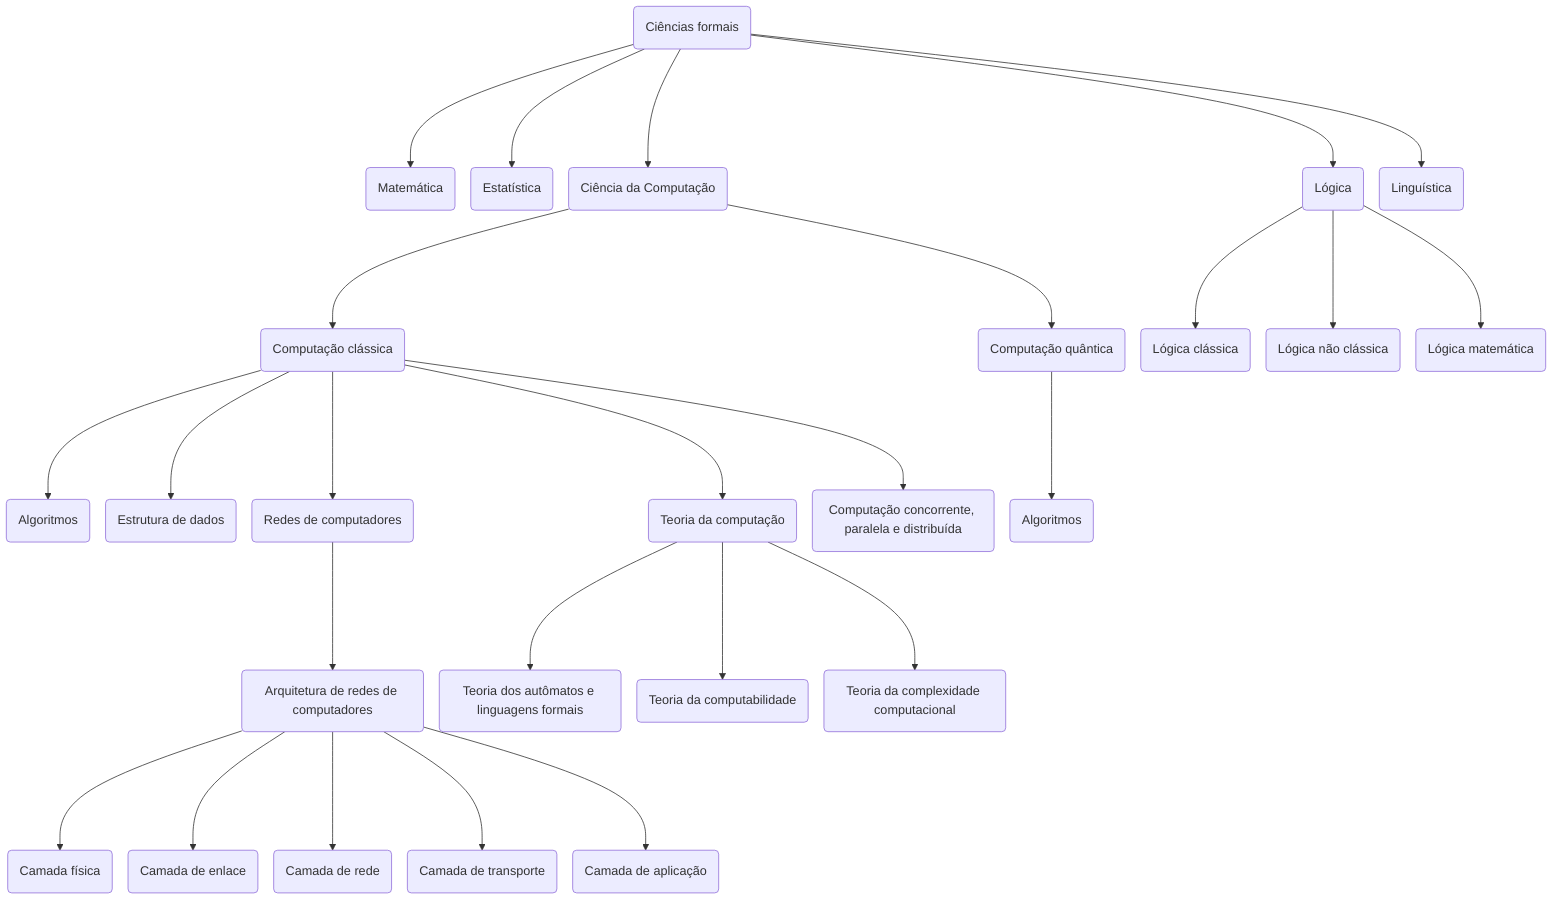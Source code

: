 %%{init: {'flowchart': {'rankSpacing': 150, 'nodeSpacing': 20}}}%%
graph TD
    CF(Ciências formais)

    CF --> CF_MAT(Matemática)
    CF --> CF_EST(Estatística)
    CF --> CF_CIC(Ciência da Computação)
    CF --> CF_LOG(Lógica)
    CF --> CF_LIN(Linguística)

    CF_CIC --> CF_CIC_COMPCLASSICA(Computação clássica)
	    CF_CIC_COMPCLASSICA --> CF_CIC_COMPCLASSICA_ALGORITMOS(Algoritmos)
	    CF_CIC_COMPCLASSICA --> CF_CIC_COMPCLASSICA_ESTRUTURADADOS(Estrutura de dados)
	    CF_CIC_COMPCLASSICA --> CF_CIC_COMPCLASSICA_REDES(Redes de computadores)
		    CF_CIC_COMPCLASSICA_REDES --> CF_CIC_COMPCLASSICA_REDES_ARQ(Arquitetura de redes de computadores)
			    CF_CIC_COMPCLASSICA_REDES_ARQ --> CF_CIC_COMPCLASSICA_REDES_ARQ_CAMADAFISICA(Camada física)
			    CF_CIC_COMPCLASSICA_REDES_ARQ --> CF_CIC_COMPCLASSICA_REDES_ARQ_CAMADAENLACE(Camada de enlace)
			    CF_CIC_COMPCLASSICA_REDES_ARQ --> CF_CIC_COMPCLASSICA_REDES_ARQ_CAMADAREDE(Camada de rede)
			    CF_CIC_COMPCLASSICA_REDES_ARQ --> CF_CIC_COMPCLASSICA_REDES_ARQ_CAMADATRANSPORTE(Camada de transporte)
			    CF_CIC_COMPCLASSICA_REDES_ARQ --> CF_CIC_COMPCLASSICA_REDES_ARQ_CAMADAAPLICACAO(Camada de aplicação)
	    CF_CIC_COMPCLASSICA --> CF_CIC_COMPCLASSICA_TEORIACOMP(Teoria da computação)
		    CF_CIC_COMPCLASSICA_TEORIACOMP --> CF_CIC_COMPCLASSICA_TEORIACOMP_AUTOMAT(Teoria dos autômatos e linguagens formais)
		    CF_CIC_COMPCLASSICA_TEORIACOMP --> CF_CIC_COMPCLASSICA_TEORIACOMP_COMPTBL(Teoria da computabilidade)
		    CF_CIC_COMPCLASSICA_TEORIACOMP --> CF_CIC_COMPCLASSICA_TEORIACOMP_COMPLEX(Teoria da complexidade computacional)
	    CF_CIC_COMPCLASSICA --> CF_CIC_COMPCONPARDIS(Computação concorrente, paralela e distribuída)
    
    CF_CIC --> CF_CIC_COMPQUANTICA(Computação quântica)
	    CF_CIC_COMPQUANTICA --> CF_CIC_COMPQUANTICA_ALGORITMOS(Algoritmos)

    CF_LOG --> CF_LOG_CLASSICA(Lógica clássica)
    CF_LOG --> CF_LOG_NAOCLASSICA(Lógica não clássica)
    CF_LOG --> CF_LOG_MATEMATICA(Lógica matemática)